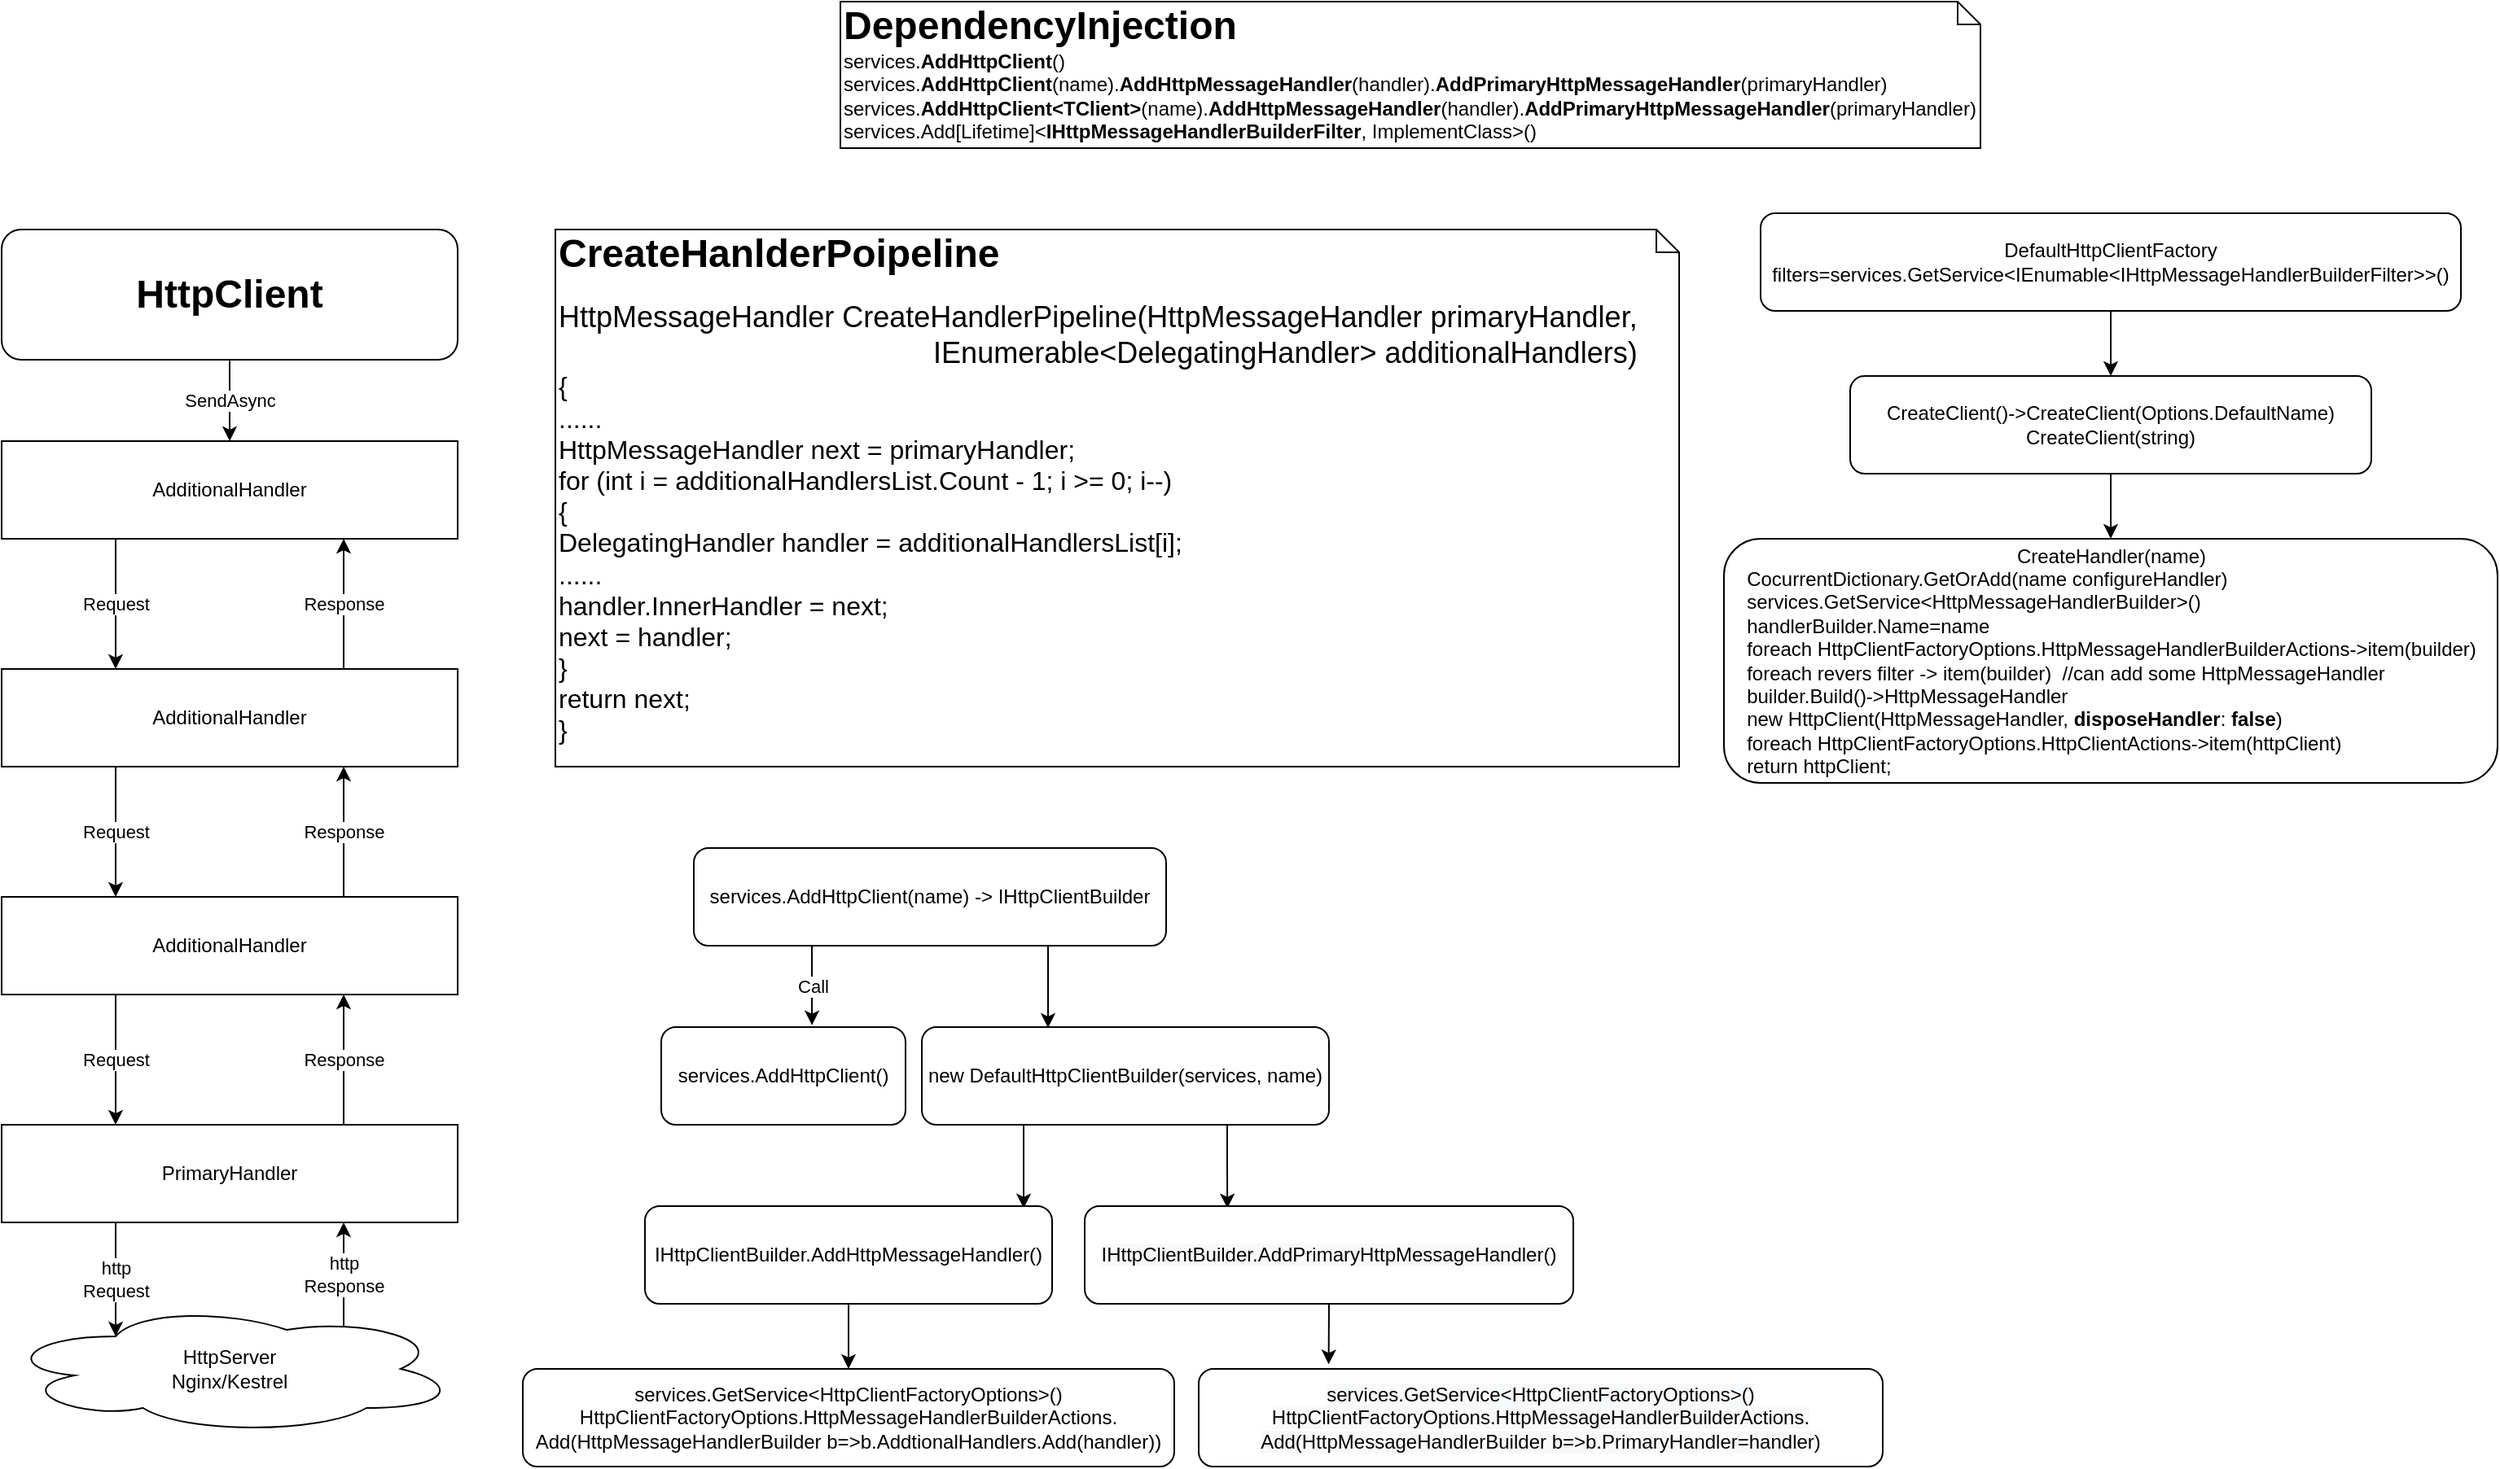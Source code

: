 <mxfile version="13.7.9" type="device"><diagram id="DfkPdMSRfeJmcdTQ01MI" name="Page-1"><mxGraphModel dx="2210" dy="1343" grid="1" gridSize="10" guides="1" tooltips="1" connect="1" arrows="1" fold="1" page="1" pageScale="1" pageWidth="850" pageHeight="1100" math="0" shadow="0"><root><mxCell id="0"/><mxCell id="1" parent="0"/><mxCell id="tzJXPhWbXn3McJkKE_xC-9" value="Request" style="edgeStyle=orthogonalEdgeStyle;rounded=0;orthogonalLoop=1;jettySize=auto;html=1;exitX=0.25;exitY=1;exitDx=0;exitDy=0;entryX=0.25;entryY=0;entryDx=0;entryDy=0;" edge="1" parent="1" source="tzJXPhWbXn3McJkKE_xC-1" target="tzJXPhWbXn3McJkKE_xC-3"><mxGeometry relative="1" as="geometry"/></mxCell><mxCell id="tzJXPhWbXn3McJkKE_xC-1" value="AdditionalHandler" style="rounded=0;whiteSpace=wrap;html=1;" vertex="1" parent="1"><mxGeometry x="60" y="350" width="280" height="60" as="geometry"/></mxCell><mxCell id="tzJXPhWbXn3McJkKE_xC-10" value="Request" style="edgeStyle=orthogonalEdgeStyle;rounded=0;orthogonalLoop=1;jettySize=auto;html=1;exitX=0.25;exitY=1;exitDx=0;exitDy=0;entryX=0.25;entryY=0;entryDx=0;entryDy=0;" edge="1" parent="1" source="tzJXPhWbXn3McJkKE_xC-3" target="tzJXPhWbXn3McJkKE_xC-5"><mxGeometry relative="1" as="geometry"/></mxCell><mxCell id="tzJXPhWbXn3McJkKE_xC-14" value="Response" style="edgeStyle=orthogonalEdgeStyle;rounded=0;orthogonalLoop=1;jettySize=auto;html=1;exitX=0.75;exitY=0;exitDx=0;exitDy=0;entryX=0.75;entryY=1;entryDx=0;entryDy=0;" edge="1" parent="1" source="tzJXPhWbXn3McJkKE_xC-3" target="tzJXPhWbXn3McJkKE_xC-1"><mxGeometry relative="1" as="geometry"/></mxCell><mxCell id="tzJXPhWbXn3McJkKE_xC-3" value="AdditionalHandler" style="rounded=0;whiteSpace=wrap;html=1;" vertex="1" parent="1"><mxGeometry x="60" y="490" width="280" height="60" as="geometry"/></mxCell><mxCell id="tzJXPhWbXn3McJkKE_xC-11" value="&lt;span style=&quot;color: rgb(0 , 0 , 0) ; font-family: &amp;#34;helvetica&amp;#34; ; font-size: 11px ; font-style: normal ; font-weight: 400 ; letter-spacing: normal ; text-align: center ; text-indent: 0px ; text-transform: none ; word-spacing: 0px ; background-color: rgb(255 , 255 , 255) ; display: inline ; float: none&quot;&gt;Request&lt;/span&gt;" style="edgeStyle=orthogonalEdgeStyle;rounded=0;orthogonalLoop=1;jettySize=auto;html=1;exitX=0.25;exitY=1;exitDx=0;exitDy=0;entryX=0.25;entryY=0;entryDx=0;entryDy=0;" edge="1" parent="1" source="tzJXPhWbXn3McJkKE_xC-5" target="tzJXPhWbXn3McJkKE_xC-7"><mxGeometry relative="1" as="geometry"/></mxCell><mxCell id="tzJXPhWbXn3McJkKE_xC-13" value="Response" style="edgeStyle=orthogonalEdgeStyle;rounded=0;orthogonalLoop=1;jettySize=auto;html=1;exitX=0.75;exitY=0;exitDx=0;exitDy=0;entryX=0.75;entryY=1;entryDx=0;entryDy=0;" edge="1" parent="1" source="tzJXPhWbXn3McJkKE_xC-5" target="tzJXPhWbXn3McJkKE_xC-3"><mxGeometry relative="1" as="geometry"/></mxCell><mxCell id="tzJXPhWbXn3McJkKE_xC-5" value="AdditionalHandler" style="rounded=0;whiteSpace=wrap;html=1;" vertex="1" parent="1"><mxGeometry x="60" y="630" width="280" height="60" as="geometry"/></mxCell><mxCell id="tzJXPhWbXn3McJkKE_xC-12" value="Response" style="edgeStyle=orthogonalEdgeStyle;rounded=0;orthogonalLoop=1;jettySize=auto;html=1;exitX=0.75;exitY=0;exitDx=0;exitDy=0;entryX=0.75;entryY=1;entryDx=0;entryDy=0;" edge="1" parent="1" source="tzJXPhWbXn3McJkKE_xC-7" target="tzJXPhWbXn3McJkKE_xC-5"><mxGeometry relative="1" as="geometry"/></mxCell><mxCell id="tzJXPhWbXn3McJkKE_xC-17" value="http&lt;br&gt;Request" style="edgeStyle=orthogonalEdgeStyle;rounded=0;orthogonalLoop=1;jettySize=auto;html=1;exitX=0.25;exitY=1;exitDx=0;exitDy=0;entryX=0.25;entryY=0.25;entryDx=0;entryDy=0;entryPerimeter=0;" edge="1" parent="1" source="tzJXPhWbXn3McJkKE_xC-7" target="tzJXPhWbXn3McJkKE_xC-15"><mxGeometry relative="1" as="geometry"/></mxCell><mxCell id="tzJXPhWbXn3McJkKE_xC-18" value="http&lt;br&gt;Response" style="edgeStyle=orthogonalEdgeStyle;rounded=0;orthogonalLoop=1;jettySize=auto;html=1;exitX=0.75;exitY=0.175;exitDx=0;exitDy=0;entryX=0.75;entryY=1;entryDx=0;entryDy=0;exitPerimeter=0;" edge="1" parent="1" source="tzJXPhWbXn3McJkKE_xC-15" target="tzJXPhWbXn3McJkKE_xC-7"><mxGeometry relative="1" as="geometry"/></mxCell><mxCell id="tzJXPhWbXn3McJkKE_xC-7" value="PrimaryHandler" style="rounded=0;whiteSpace=wrap;html=1;" vertex="1" parent="1"><mxGeometry x="60" y="770" width="280" height="60" as="geometry"/></mxCell><mxCell id="tzJXPhWbXn3McJkKE_xC-15" value="HttpServer&lt;br&gt;Nginx/Kestrel" style="ellipse;shape=cloud;whiteSpace=wrap;html=1;" vertex="1" parent="1"><mxGeometry x="60" y="880" width="280" height="80" as="geometry"/></mxCell><mxCell id="tzJXPhWbXn3McJkKE_xC-20" value="SendAsync" style="edgeStyle=orthogonalEdgeStyle;rounded=0;orthogonalLoop=1;jettySize=auto;html=1;" edge="1" parent="1" source="tzJXPhWbXn3McJkKE_xC-19" target="tzJXPhWbXn3McJkKE_xC-1"><mxGeometry relative="1" as="geometry"/></mxCell><mxCell id="tzJXPhWbXn3McJkKE_xC-19" value="&lt;b&gt;&lt;font style=&quot;font-size: 24px&quot;&gt;HttpClient&lt;/font&gt;&lt;/b&gt;" style="rounded=1;whiteSpace=wrap;html=1;" vertex="1" parent="1"><mxGeometry x="60" y="220" width="280" height="80" as="geometry"/></mxCell><mxCell id="tzJXPhWbXn3McJkKE_xC-23" value="&lt;font&gt;&lt;b style=&quot;font-size: 24px&quot;&gt;CreateHanlderPoipeline&lt;/b&gt;&lt;br&gt;&lt;br&gt;&lt;div&gt;&lt;font style=&quot;font-size: 18px&quot;&gt;HttpMessageHandler CreateHandlerPipeline(HttpMessageHandler primaryHandler,&amp;nbsp;&lt;/font&gt;&lt;/div&gt;&lt;div&gt;&lt;font style=&quot;font-size: 18px&quot;&gt;&amp;nbsp; &amp;nbsp; &amp;nbsp; &amp;nbsp; &amp;nbsp; &amp;nbsp; &amp;nbsp; &amp;nbsp; &amp;nbsp; &amp;nbsp; &amp;nbsp; &amp;nbsp; &amp;nbsp; &amp;nbsp; &amp;nbsp; &amp;nbsp; &amp;nbsp; &amp;nbsp; &amp;nbsp; &amp;nbsp; &amp;nbsp; &amp;nbsp; &amp;nbsp; IEnumerable&amp;lt;DelegatingHandler&amp;gt; additionalHandlers)&lt;/font&gt;&lt;/div&gt;&lt;div&gt;&lt;font size=&quot;3&quot;&gt;{&lt;/font&gt;&lt;/div&gt;&lt;div&gt;&lt;font size=&quot;3&quot;&gt;&lt;span&gt;&#9;&lt;/span&gt;......&lt;/font&gt;&lt;/div&gt;&lt;div&gt;&lt;font size=&quot;3&quot;&gt;&lt;span&gt;&#9;&lt;/span&gt;HttpMessageHandler next = primaryHandler;&lt;/font&gt;&lt;/div&gt;&lt;div&gt;&lt;font size=&quot;3&quot;&gt;&lt;span&gt;&#9;&lt;/span&gt;for (int i = additionalHandlersList.Count - 1; i &amp;gt;= 0; i--)&lt;/font&gt;&lt;/div&gt;&lt;div&gt;&lt;font size=&quot;3&quot;&gt;&lt;span&gt;&#9;&lt;/span&gt;{&lt;/font&gt;&lt;/div&gt;&lt;div&gt;&lt;font size=&quot;3&quot;&gt;&lt;span&gt;&#9;&#9;&lt;/span&gt;DelegatingHandler handler = additionalHandlersList[i];&lt;/font&gt;&lt;/div&gt;&lt;div&gt;&lt;font size=&quot;3&quot;&gt;&lt;span&gt;&#9;&#9;&lt;/span&gt;......&lt;/font&gt;&lt;/div&gt;&lt;div&gt;&lt;font size=&quot;3&quot;&gt;&lt;span&gt;&#9;&#9;&lt;/span&gt;handler.InnerHandler = next;&lt;/font&gt;&lt;/div&gt;&lt;div&gt;&lt;font size=&quot;3&quot;&gt;&lt;span&gt;&#9;&#9;&lt;/span&gt;next = handler;&lt;/font&gt;&lt;/div&gt;&lt;div&gt;&lt;font size=&quot;3&quot;&gt;&lt;span&gt;&#9;&lt;/span&gt;}&lt;/font&gt;&lt;/div&gt;&lt;div&gt;&lt;font size=&quot;3&quot;&gt;&lt;span&gt;&#9;&lt;/span&gt;return next;&lt;/font&gt;&lt;/div&gt;&lt;div&gt;&lt;font size=&quot;3&quot;&gt;}&lt;/font&gt;&lt;/div&gt;&lt;div&gt;&lt;font size=&quot;3&quot;&gt;&lt;br&gt;&lt;/font&gt;&lt;/div&gt;&lt;div&gt;&lt;font size=&quot;3&quot;&gt;&lt;br&gt;&lt;/font&gt;&lt;/div&gt;&lt;/font&gt;" style="shape=note;whiteSpace=wrap;html=1;size=14;verticalAlign=top;align=left;spacingTop=-6;" vertex="1" parent="1"><mxGeometry x="400" y="220" width="690" height="330" as="geometry"/></mxCell><mxCell id="tzJXPhWbXn3McJkKE_xC-25" value="services.AddHttpClient()" style="rounded=1;whiteSpace=wrap;html=1;" vertex="1" parent="1"><mxGeometry x="465" y="710" width="150" height="60" as="geometry"/></mxCell><mxCell id="tzJXPhWbXn3McJkKE_xC-29" value="Call" style="edgeStyle=orthogonalEdgeStyle;rounded=0;orthogonalLoop=1;jettySize=auto;html=1;exitX=0.25;exitY=1;exitDx=0;exitDy=0;entryX=0.617;entryY=-0.019;entryDx=0;entryDy=0;entryPerimeter=0;" edge="1" parent="1" source="tzJXPhWbXn3McJkKE_xC-26" target="tzJXPhWbXn3McJkKE_xC-25"><mxGeometry relative="1" as="geometry"/></mxCell><mxCell id="tzJXPhWbXn3McJkKE_xC-30" style="edgeStyle=orthogonalEdgeStyle;rounded=0;orthogonalLoop=1;jettySize=auto;html=1;exitX=0.75;exitY=1;exitDx=0;exitDy=0;entryX=0.31;entryY=0.008;entryDx=0;entryDy=0;entryPerimeter=0;" edge="1" parent="1" source="tzJXPhWbXn3McJkKE_xC-26" target="tzJXPhWbXn3McJkKE_xC-27"><mxGeometry relative="1" as="geometry"/></mxCell><mxCell id="tzJXPhWbXn3McJkKE_xC-26" value="services.AddHttpClient(name) -&amp;gt; IHttpClientBuilder" style="rounded=1;whiteSpace=wrap;html=1;" vertex="1" parent="1"><mxGeometry x="485" y="600" width="290" height="60" as="geometry"/></mxCell><mxCell id="tzJXPhWbXn3McJkKE_xC-35" style="edgeStyle=orthogonalEdgeStyle;rounded=0;orthogonalLoop=1;jettySize=auto;html=1;exitX=0.25;exitY=1;exitDx=0;exitDy=0;entryX=0.93;entryY=0.022;entryDx=0;entryDy=0;entryPerimeter=0;" edge="1" parent="1" source="tzJXPhWbXn3McJkKE_xC-27" target="tzJXPhWbXn3McJkKE_xC-31"><mxGeometry relative="1" as="geometry"/></mxCell><mxCell id="tzJXPhWbXn3McJkKE_xC-39" style="edgeStyle=orthogonalEdgeStyle;rounded=0;orthogonalLoop=1;jettySize=auto;html=1;exitX=0.75;exitY=1;exitDx=0;exitDy=0;entryX=0.292;entryY=0.022;entryDx=0;entryDy=0;entryPerimeter=0;" edge="1" parent="1" source="tzJXPhWbXn3McJkKE_xC-27" target="tzJXPhWbXn3McJkKE_xC-36"><mxGeometry relative="1" as="geometry"/></mxCell><mxCell id="tzJXPhWbXn3McJkKE_xC-27" value="new DefaultHttpClientBuilder(services, name)" style="rounded=1;whiteSpace=wrap;html=1;" vertex="1" parent="1"><mxGeometry x="625" y="710" width="250" height="60" as="geometry"/></mxCell><mxCell id="tzJXPhWbXn3McJkKE_xC-34" value="" style="edgeStyle=orthogonalEdgeStyle;rounded=0;orthogonalLoop=1;jettySize=auto;html=1;" edge="1" parent="1" source="tzJXPhWbXn3McJkKE_xC-31" target="tzJXPhWbXn3McJkKE_xC-33"><mxGeometry relative="1" as="geometry"/></mxCell><mxCell id="tzJXPhWbXn3McJkKE_xC-31" value="IHttpClientBuilder.AddHttpMessageHandler()" style="rounded=1;whiteSpace=wrap;html=1;" vertex="1" parent="1"><mxGeometry x="455" y="820" width="250" height="60" as="geometry"/></mxCell><mxCell id="tzJXPhWbXn3McJkKE_xC-33" value="services.GetService&amp;lt;HttpClientFactoryOptions&amp;gt;()&lt;br&gt;HttpClientFactoryOptions.HttpMessageHandlerBuilderActions.&lt;br&gt;Add(HttpMessageHandlerBuilder b=&amp;gt;b.AddtionalHandlers.Add(handler))" style="rounded=1;whiteSpace=wrap;html=1;" vertex="1" parent="1"><mxGeometry x="380" y="920" width="400" height="60" as="geometry"/></mxCell><mxCell id="tzJXPhWbXn3McJkKE_xC-43" style="edgeStyle=orthogonalEdgeStyle;rounded=0;orthogonalLoop=1;jettySize=auto;html=1;exitX=0.5;exitY=1;exitDx=0;exitDy=0;entryX=0.19;entryY=-0.047;entryDx=0;entryDy=0;entryPerimeter=0;" edge="1" parent="1" source="tzJXPhWbXn3McJkKE_xC-36" target="tzJXPhWbXn3McJkKE_xC-40"><mxGeometry relative="1" as="geometry"/></mxCell><mxCell id="tzJXPhWbXn3McJkKE_xC-36" value="&lt;span style=&quot;color: rgb(0 , 0 , 0) ; font-family: &amp;#34;helvetica&amp;#34; ; font-size: 12px ; font-style: normal ; font-weight: 400 ; letter-spacing: normal ; text-align: center ; text-indent: 0px ; text-transform: none ; word-spacing: 0px ; background-color: rgb(248 , 249 , 250) ; display: inline ; float: none&quot;&gt;IHttpClientBuilder.AddPrimaryHttpMessageHandler()&lt;/span&gt;&lt;br&gt;" style="rounded=1;whiteSpace=wrap;html=1;" vertex="1" parent="1"><mxGeometry x="725" y="820" width="300" height="60" as="geometry"/></mxCell><mxCell id="tzJXPhWbXn3McJkKE_xC-40" value="&lt;span style=&quot;color: rgb(0 , 0 , 0) ; font-family: &amp;#34;helvetica&amp;#34; ; font-size: 12px ; font-style: normal ; font-weight: 400 ; letter-spacing: normal ; text-align: center ; text-indent: 0px ; text-transform: none ; word-spacing: 0px ; background-color: rgb(248 , 249 , 250) ; display: inline ; float: none&quot;&gt;services.GetService&amp;lt;HttpClientFactoryOptions&amp;gt;()&lt;/span&gt;&lt;br style=&quot;color: rgb(0 , 0 , 0) ; font-family: &amp;#34;helvetica&amp;#34; ; font-size: 12px ; font-style: normal ; font-weight: 400 ; letter-spacing: normal ; text-align: center ; text-indent: 0px ; text-transform: none ; word-spacing: 0px ; background-color: rgb(248 , 249 , 250)&quot;&gt;&lt;span style=&quot;color: rgb(0 , 0 , 0) ; font-family: &amp;#34;helvetica&amp;#34; ; font-size: 12px ; font-style: normal ; font-weight: 400 ; letter-spacing: normal ; text-align: center ; text-indent: 0px ; text-transform: none ; word-spacing: 0px ; background-color: rgb(248 , 249 , 250) ; display: inline ; float: none&quot;&gt;HttpClientFactoryOptions.HttpMessageHandlerBuilderActions.&lt;/span&gt;&lt;br style=&quot;color: rgb(0 , 0 , 0) ; font-family: &amp;#34;helvetica&amp;#34; ; font-size: 12px ; font-style: normal ; font-weight: 400 ; letter-spacing: normal ; text-align: center ; text-indent: 0px ; text-transform: none ; word-spacing: 0px ; background-color: rgb(248 , 249 , 250)&quot;&gt;&lt;span style=&quot;color: rgb(0 , 0 , 0) ; font-family: &amp;#34;helvetica&amp;#34; ; font-size: 12px ; font-style: normal ; font-weight: 400 ; letter-spacing: normal ; text-align: center ; text-indent: 0px ; text-transform: none ; word-spacing: 0px ; background-color: rgb(248 , 249 , 250) ; display: inline ; float: none&quot;&gt;Add(HttpMessageHandlerBuilder b=&amp;gt;b.PrimaryHandler=handler)&lt;/span&gt;" style="rounded=1;whiteSpace=wrap;html=1;" vertex="1" parent="1"><mxGeometry x="795" y="920" width="420" height="60" as="geometry"/></mxCell><mxCell id="tzJXPhWbXn3McJkKE_xC-46" value="" style="edgeStyle=orthogonalEdgeStyle;rounded=0;orthogonalLoop=1;jettySize=auto;html=1;" edge="1" parent="1" source="tzJXPhWbXn3McJkKE_xC-44" target="tzJXPhWbXn3McJkKE_xC-45"><mxGeometry relative="1" as="geometry"/></mxCell><mxCell id="tzJXPhWbXn3McJkKE_xC-44" value="DefaultHttpClientFactory&lt;br&gt;filters=services.GetService&amp;lt;IEnumable&amp;lt;IHttpMessageHandlerBuilderFilter&amp;gt;&amp;gt;()" style="rounded=1;whiteSpace=wrap;html=1;" vertex="1" parent="1"><mxGeometry x="1140" y="210" width="430" height="60" as="geometry"/></mxCell><mxCell id="tzJXPhWbXn3McJkKE_xC-48" value="" style="edgeStyle=orthogonalEdgeStyle;rounded=0;orthogonalLoop=1;jettySize=auto;html=1;" edge="1" parent="1" source="tzJXPhWbXn3McJkKE_xC-45" target="tzJXPhWbXn3McJkKE_xC-47"><mxGeometry relative="1" as="geometry"/></mxCell><mxCell id="tzJXPhWbXn3McJkKE_xC-45" value="CreateClient()-&amp;gt;CreateClient(Options.DefaultName)&lt;br&gt;CreateClient(string)" style="rounded=1;whiteSpace=wrap;html=1;" vertex="1" parent="1"><mxGeometry x="1195" y="310" width="320" height="60" as="geometry"/></mxCell><mxCell id="tzJXPhWbXn3McJkKE_xC-47" value="CreateHandler(name)&lt;br&gt;&lt;div style=&quot;text-align: left&quot;&gt;&lt;span&gt;CocurrentDictionary.GetOrAdd(name configureHandler)&lt;/span&gt;&lt;/div&gt;&lt;div style=&quot;text-align: left&quot;&gt;&lt;span&gt;services.GetService&amp;lt;HttpMessageHandlerBuilder&amp;gt;()&lt;/span&gt;&lt;/div&gt;&lt;div style=&quot;text-align: left&quot;&gt;&lt;span&gt;handlerBuilder.Name=name&lt;/span&gt;&lt;/div&gt;&lt;div style=&quot;text-align: left&quot;&gt;&lt;span&gt;foreach HttpClientFactoryOptions.HttpMessageHandlerBuilderActions-&amp;gt;item(builder)&lt;/span&gt;&lt;/div&gt;&lt;div style=&quot;text-align: left&quot;&gt;&lt;span&gt;foreach revers filter -&amp;gt; item(builder)&amp;nbsp; //can add some HttpMessageHandler&lt;/span&gt;&lt;/div&gt;&lt;div style=&quot;text-align: left&quot;&gt;&lt;span&gt;builder.Build()-&amp;gt;HttpMessageHandler&lt;/span&gt;&lt;/div&gt;&lt;div style=&quot;text-align: left&quot;&gt;&lt;span&gt;new HttpClient(HttpMessageHandler, &lt;/span&gt;&lt;b&gt;disposeHandler&lt;/b&gt;&lt;span&gt;: &lt;/span&gt;&lt;b&gt;false&lt;/b&gt;&lt;span&gt;)&lt;/span&gt;&lt;/div&gt;&lt;div style=&quot;text-align: left&quot;&gt;&lt;span&gt;foreach HttpClientFactoryOptions.HttpClientActions-&amp;gt;item(httpClient)&lt;/span&gt;&lt;/div&gt;&lt;div style=&quot;text-align: left&quot;&gt;&lt;span&gt;return httpClient;&lt;/span&gt;&lt;/div&gt;" style="rounded=1;whiteSpace=wrap;html=1;" vertex="1" parent="1"><mxGeometry x="1117.5" y="410" width="475" height="150" as="geometry"/></mxCell><mxCell id="tzJXPhWbXn3McJkKE_xC-49" value="&lt;b&gt;&lt;font style=&quot;font-size: 24px&quot;&gt;DependencyInjection&lt;/font&gt;&lt;/b&gt;&lt;br&gt;services.&lt;b&gt;AddHttpClient&lt;/b&gt;()&lt;br&gt;services.&lt;b&gt;AddHttpClient&lt;/b&gt;(name).&lt;b&gt;AddHttpMessageHandler&lt;/b&gt;(handler).&lt;b&gt;AddPrimaryHttpMessageHandler&lt;/b&gt;(primaryHandler)&lt;br&gt;services.&lt;b&gt;AddHttpClient&amp;lt;TClient&amp;gt;&lt;/b&gt;(name).&lt;b&gt;AddHttpMessageHandler&lt;/b&gt;(handler).&lt;b&gt;AddPrimaryHttpMessageHandler&lt;/b&gt;(primaryHandler)&lt;br&gt;services.Add[Lifetime]&amp;lt;&lt;b&gt;IHttpMessageHandlerBuilderFilter&lt;/b&gt;, ImplementClass&amp;gt;()" style="shape=note;whiteSpace=wrap;html=1;size=14;verticalAlign=top;align=left;spacingTop=-6;" vertex="1" parent="1"><mxGeometry x="575" y="80" width="700" height="90" as="geometry"/></mxCell></root></mxGraphModel></diagram></mxfile>